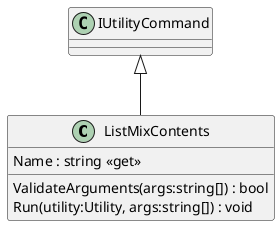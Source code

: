 @startuml
class ListMixContents {
    Name : string <<get>>
    ValidateArguments(args:string[]) : bool
    Run(utility:Utility, args:string[]) : void
}
IUtilityCommand <|-- ListMixContents
@enduml

